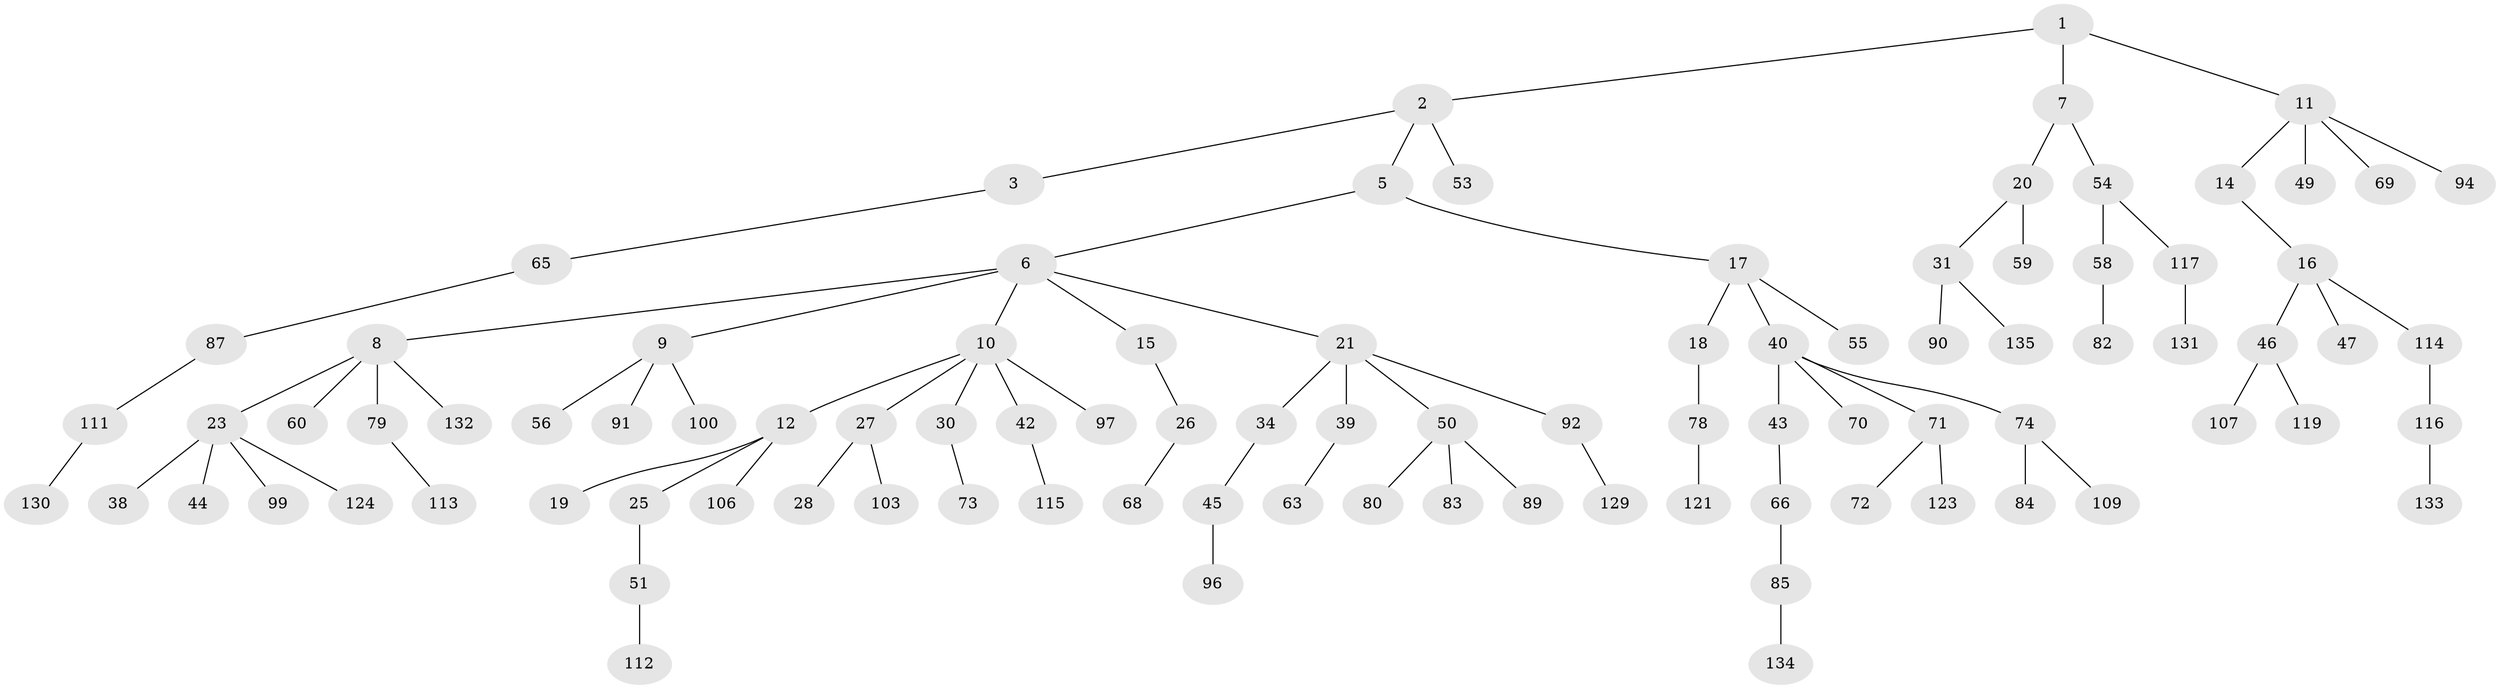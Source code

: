 // Generated by graph-tools (version 1.1) at 2025/52/02/27/25 19:52:12]
// undirected, 95 vertices, 94 edges
graph export_dot {
graph [start="1"]
  node [color=gray90,style=filled];
  1 [super="+88"];
  2 [super="+4"];
  3 [super="+32"];
  5;
  6 [super="+13"];
  7;
  8 [super="+48"];
  9 [super="+33"];
  10 [super="+75"];
  11 [super="+22"];
  12;
  14 [super="+35"];
  15 [super="+67"];
  16 [super="+98"];
  17 [super="+29"];
  18 [super="+37"];
  19;
  20 [super="+52"];
  21 [super="+24"];
  23 [super="+36"];
  25;
  26;
  27 [super="+77"];
  28 [super="+104"];
  30;
  31 [super="+57"];
  34;
  38 [super="+41"];
  39;
  40 [super="+61"];
  42 [super="+105"];
  43;
  44;
  45;
  46 [super="+102"];
  47;
  49;
  50 [super="+62"];
  51 [super="+108"];
  53;
  54;
  55;
  56;
  58 [super="+64"];
  59;
  60 [super="+118"];
  63;
  65;
  66 [super="+95"];
  68 [super="+76"];
  69;
  70 [super="+86"];
  71 [super="+81"];
  72;
  73 [super="+125"];
  74;
  78;
  79 [super="+93"];
  80;
  82 [super="+136"];
  83;
  84;
  85 [super="+101"];
  87 [super="+126"];
  89 [super="+110"];
  90;
  91;
  92;
  94;
  96;
  97;
  99;
  100;
  103;
  106 [super="+128"];
  107;
  109;
  111;
  112;
  113;
  114;
  115;
  116 [super="+122"];
  117;
  119 [super="+120"];
  121 [super="+127"];
  123;
  124;
  129;
  130;
  131;
  132;
  133;
  134;
  135;
  1 -- 2;
  1 -- 7;
  1 -- 11;
  2 -- 3;
  2 -- 5;
  2 -- 53;
  3 -- 65;
  5 -- 6;
  5 -- 17;
  6 -- 8;
  6 -- 9;
  6 -- 10;
  6 -- 15;
  6 -- 21;
  7 -- 20;
  7 -- 54;
  8 -- 23;
  8 -- 132;
  8 -- 60;
  8 -- 79;
  9 -- 100;
  9 -- 56;
  9 -- 91;
  10 -- 12;
  10 -- 27;
  10 -- 30;
  10 -- 42;
  10 -- 97;
  11 -- 14;
  11 -- 49;
  11 -- 69;
  11 -- 94;
  12 -- 19;
  12 -- 25;
  12 -- 106;
  14 -- 16;
  15 -- 26;
  16 -- 46;
  16 -- 47;
  16 -- 114;
  17 -- 18;
  17 -- 40;
  17 -- 55;
  18 -- 78;
  20 -- 31;
  20 -- 59;
  21 -- 34;
  21 -- 39;
  21 -- 50;
  21 -- 92;
  23 -- 38;
  23 -- 99;
  23 -- 124;
  23 -- 44;
  25 -- 51;
  26 -- 68;
  27 -- 28;
  27 -- 103;
  30 -- 73;
  31 -- 90;
  31 -- 135;
  34 -- 45;
  39 -- 63;
  40 -- 43;
  40 -- 70;
  40 -- 71;
  40 -- 74;
  42 -- 115;
  43 -- 66;
  45 -- 96;
  46 -- 107;
  46 -- 119;
  50 -- 80;
  50 -- 83;
  50 -- 89;
  51 -- 112;
  54 -- 58;
  54 -- 117;
  58 -- 82;
  65 -- 87;
  66 -- 85;
  71 -- 72;
  71 -- 123;
  74 -- 84;
  74 -- 109;
  78 -- 121;
  79 -- 113;
  85 -- 134;
  87 -- 111;
  92 -- 129;
  111 -- 130;
  114 -- 116;
  116 -- 133;
  117 -- 131;
}
